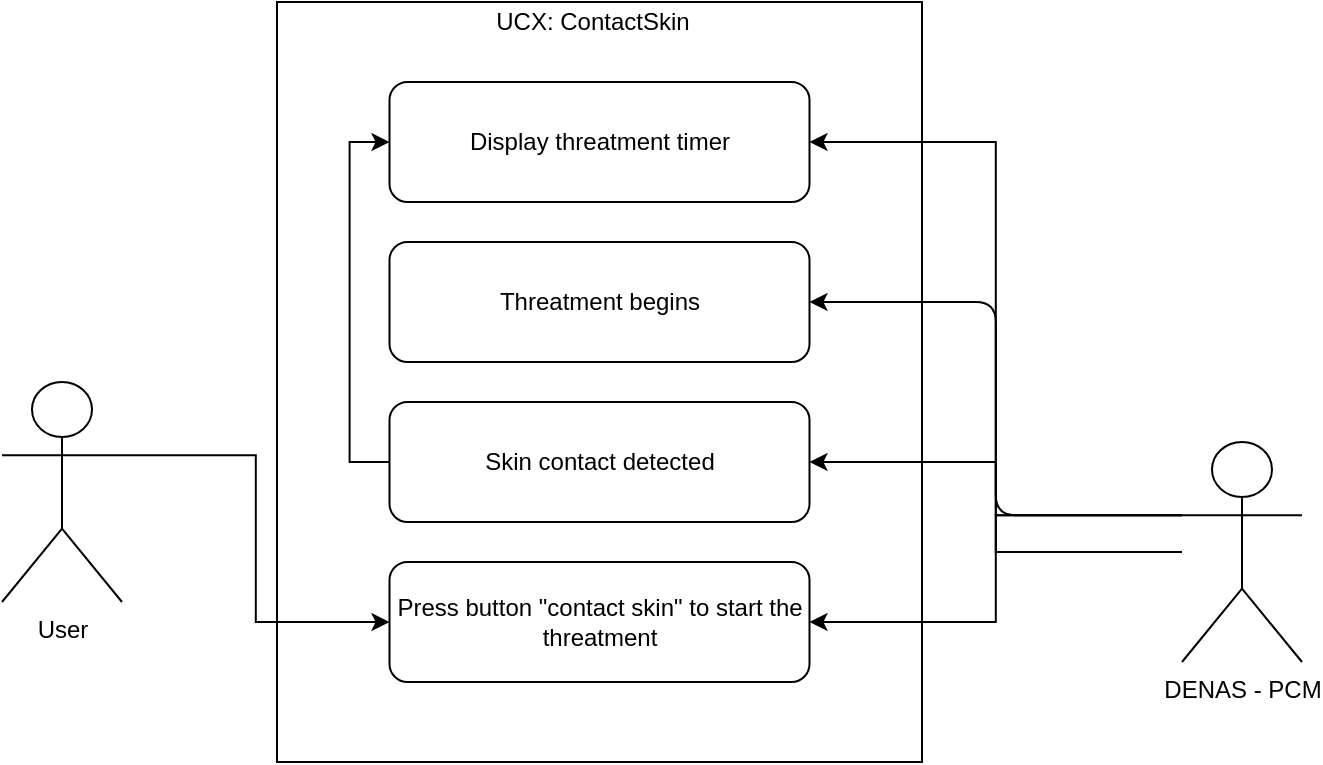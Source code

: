 <mxfile version="14.4.8" type="google"><diagram id="fcuivZQSJWH4LQv3dKUY" name="Page-1"><mxGraphModel dx="541" dy="918" grid="1" gridSize="10" guides="1" tooltips="1" connect="1" arrows="1" fold="1" page="1" pageScale="1" pageWidth="850" pageHeight="1100" math="0" shadow="0"><root><mxCell id="0"/><mxCell id="1" parent="0"/><mxCell id="7Ou-5XBBgsgkxiw62RQg-1" value="" style="rounded=0;whiteSpace=wrap;html=1;" vertex="1" parent="1"><mxGeometry x="227.5" y="60" width="322.5" height="380" as="geometry"/></mxCell><mxCell id="7Ou-5XBBgsgkxiw62RQg-2" style="edgeStyle=orthogonalEdgeStyle;rounded=0;orthogonalLoop=1;jettySize=auto;html=1;exitX=1;exitY=0.333;exitDx=0;exitDy=0;exitPerimeter=0;" edge="1" parent="1" source="7Ou-5XBBgsgkxiw62RQg-3" target="7Ou-5XBBgsgkxiw62RQg-7"><mxGeometry relative="1" as="geometry"/></mxCell><mxCell id="7Ou-5XBBgsgkxiw62RQg-3" value="User" style="shape=umlActor;verticalLabelPosition=bottom;verticalAlign=top;html=1;outlineConnect=0;" vertex="1" parent="1"><mxGeometry x="90" y="250" width="60" height="110" as="geometry"/></mxCell><mxCell id="7Ou-5XBBgsgkxiw62RQg-4" value="UCX: ContactSkin" style="text;html=1;strokeColor=none;fillColor=none;align=center;verticalAlign=middle;whiteSpace=wrap;rounded=0;" vertex="1" parent="1"><mxGeometry x="242.5" y="60" width="285" height="20" as="geometry"/></mxCell><mxCell id="7Ou-5XBBgsgkxiw62RQg-11" style="edgeStyle=orthogonalEdgeStyle;rounded=0;orthogonalLoop=1;jettySize=auto;html=1;exitX=0;exitY=0.333;exitDx=0;exitDy=0;exitPerimeter=0;" edge="1" parent="1" source="7Ou-5XBBgsgkxiw62RQg-5" target="7Ou-5XBBgsgkxiw62RQg-10"><mxGeometry relative="1" as="geometry"/></mxCell><mxCell id="7Ou-5XBBgsgkxiw62RQg-12" style="edgeStyle=orthogonalEdgeStyle;rounded=0;orthogonalLoop=1;jettySize=auto;html=1;entryX=1;entryY=0.5;entryDx=0;entryDy=0;exitX=0;exitY=0.333;exitDx=0;exitDy=0;exitPerimeter=0;" edge="1" parent="1" source="7Ou-5XBBgsgkxiw62RQg-5" target="7Ou-5XBBgsgkxiw62RQg-7"><mxGeometry relative="1" as="geometry"/></mxCell><mxCell id="7Ou-5XBBgsgkxiw62RQg-16" style="edgeStyle=orthogonalEdgeStyle;rounded=0;orthogonalLoop=1;jettySize=auto;html=1;entryX=1;entryY=0.5;entryDx=0;entryDy=0;" edge="1" parent="1" source="7Ou-5XBBgsgkxiw62RQg-5" target="7Ou-5XBBgsgkxiw62RQg-14"><mxGeometry relative="1" as="geometry"/></mxCell><mxCell id="7Ou-5XBBgsgkxiw62RQg-5" value="DENAS - PCM" style="shape=umlActor;verticalLabelPosition=bottom;verticalAlign=top;html=1;outlineConnect=0;" vertex="1" parent="1"><mxGeometry x="680" y="280" width="60" height="110" as="geometry"/></mxCell><mxCell id="7Ou-5XBBgsgkxiw62RQg-7" value="Press button &quot;contact skin&quot; to start the threatment" style="rounded=1;whiteSpace=wrap;html=1;" vertex="1" parent="1"><mxGeometry x="283.75" y="340" width="210" height="60" as="geometry"/></mxCell><mxCell id="7Ou-5XBBgsgkxiw62RQg-8" value="Threatment begins" style="rounded=1;whiteSpace=wrap;html=1;" vertex="1" parent="1"><mxGeometry x="283.75" y="180" width="210" height="60" as="geometry"/></mxCell><mxCell id="7Ou-5XBBgsgkxiw62RQg-9" value="" style="endArrow=classic;html=1;strokeColor=#000000;edgeStyle=orthogonalEdgeStyle;entryX=1;entryY=0.5;entryDx=0;entryDy=0;exitX=0;exitY=0.333;exitDx=0;exitDy=0;exitPerimeter=0;" edge="1" parent="1" source="7Ou-5XBBgsgkxiw62RQg-5" target="7Ou-5XBBgsgkxiw62RQg-8"><mxGeometry width="50" height="50" relative="1" as="geometry"><mxPoint x="690" y="360" as="sourcePoint"/><mxPoint x="500" y="330" as="targetPoint"/></mxGeometry></mxCell><mxCell id="7Ou-5XBBgsgkxiw62RQg-17" style="edgeStyle=orthogonalEdgeStyle;rounded=0;orthogonalLoop=1;jettySize=auto;html=1;entryX=0;entryY=0.5;entryDx=0;entryDy=0;exitX=0;exitY=0.5;exitDx=0;exitDy=0;" edge="1" parent="1" source="7Ou-5XBBgsgkxiw62RQg-10" target="7Ou-5XBBgsgkxiw62RQg-14"><mxGeometry relative="1" as="geometry"/></mxCell><mxCell id="7Ou-5XBBgsgkxiw62RQg-10" value="Skin contact detected" style="rounded=1;whiteSpace=wrap;html=1;" vertex="1" parent="1"><mxGeometry x="283.75" y="260" width="210" height="60" as="geometry"/></mxCell><mxCell id="7Ou-5XBBgsgkxiw62RQg-14" value="Display threatment timer" style="rounded=1;whiteSpace=wrap;html=1;" vertex="1" parent="1"><mxGeometry x="283.75" y="100" width="210" height="60" as="geometry"/></mxCell></root></mxGraphModel></diagram></mxfile>